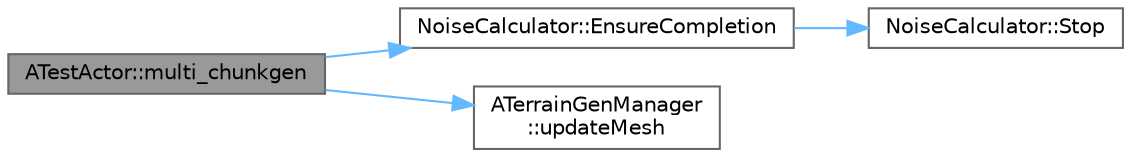 digraph "ATestActor::multi_chunkgen"
{
 // LATEX_PDF_SIZE
  bgcolor="transparent";
  edge [fontname=Helvetica,fontsize=10,labelfontname=Helvetica,labelfontsize=10];
  node [fontname=Helvetica,fontsize=10,shape=box,height=0.2,width=0.4];
  rankdir="LR";
  Node1 [id="Node000001",label="ATestActor::multi_chunkgen",height=0.2,width=0.4,color="gray40", fillcolor="grey60", style="filled", fontcolor="black",tooltip=" "];
  Node1 -> Node2 [id="edge1_Node000001_Node000002",color="steelblue1",style="solid",tooltip=" "];
  Node2 [id="Node000002",label="NoiseCalculator::EnsureCompletion",height=0.2,width=0.4,color="grey40", fillcolor="white", style="filled",URL="$class_noise_calculator.html#a9ab1f4dc75a858ddb123fc82cef11bb8",tooltip=" "];
  Node2 -> Node3 [id="edge2_Node000002_Node000003",color="steelblue1",style="solid",tooltip=" "];
  Node3 [id="Node000003",label="NoiseCalculator::Stop",height=0.2,width=0.4,color="grey40", fillcolor="white", style="filled",URL="$class_noise_calculator.html#a95f3964dfc0ff2e9e0d75a12395fb9cb",tooltip=" "];
  Node1 -> Node4 [id="edge3_Node000001_Node000004",color="steelblue1",style="solid",tooltip=" "];
  Node4 [id="Node000004",label="ATerrainGenManager\l::updateMesh",height=0.2,width=0.4,color="grey40", fillcolor="white", style="filled",URL="$class_a_terrain_gen_manager.html#aee3b8281744d47f1e4fa8a75ab39ba9c",tooltip=" "];
}
